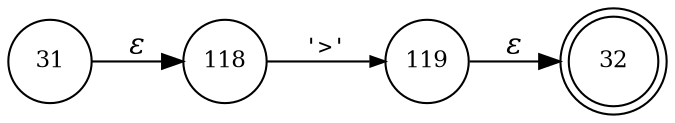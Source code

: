 digraph ATN {
rankdir=LR;
s32[fontsize=11, label="32", shape=doublecircle, fixedsize=true, width=.6];
s118[fontsize=11,label="118", shape=circle, fixedsize=true, width=.55, peripheries=1];
s119[fontsize=11,label="119", shape=circle, fixedsize=true, width=.55, peripheries=1];
s31[fontsize=11,label="31", shape=circle, fixedsize=true, width=.55, peripheries=1];
s31 -> s118 [fontname="Times-Italic", label="&epsilon;"];
s118 -> s119 [fontsize=11, fontname="Courier", arrowsize=.7, label = "'>'", arrowhead = normal];
s119 -> s32 [fontname="Times-Italic", label="&epsilon;"];
}